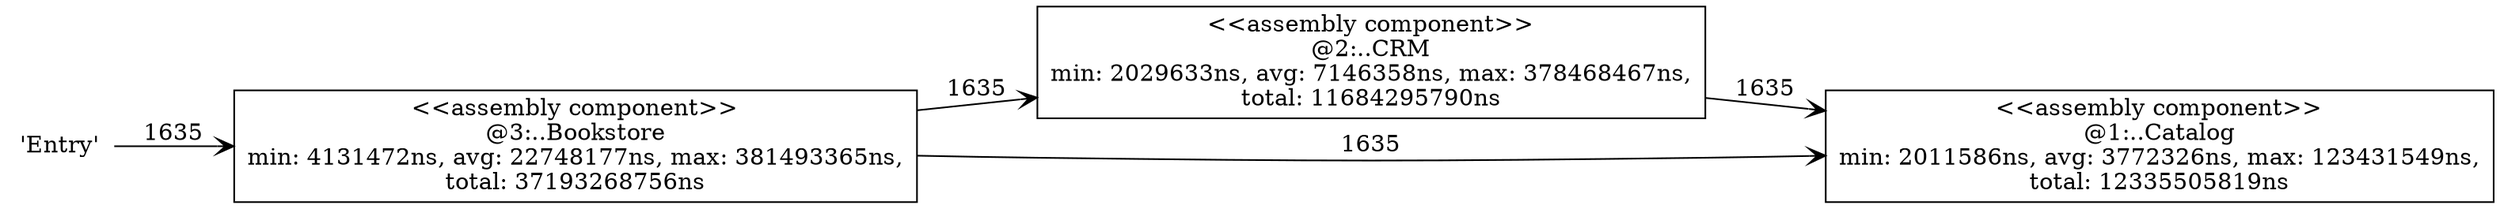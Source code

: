 digraph G {
 rankdir=LR;
"depNode_0" [label="'Entry'",shape="none"]

"depNode_2" [label="<<assembly component>>\n@2:..CRM\nmin: 2029633ns, avg: 7146358ns, max: 378468467ns,\ntotal: 11684295790ns",shape="box",style="filled",color="#000000",fillcolor="white"]

"depNode_1" [label="<<assembly component>>\n@1:..Catalog\nmin: 2011586ns, avg: 3772326ns, max: 123431549ns,\ntotal: 12335505819ns",shape="box",style="filled",color="#000000",fillcolor="white"]

"depNode_3" [label="<<assembly component>>\n@3:..Bookstore\nmin: 4131472ns, avg: 22748177ns, max: 381493365ns,\ntotal: 37193268756ns",shape="box",style="filled",color="#000000",fillcolor="white"]

depNode_0->depNode_3[label=1635, style="solid", arrowhead="open", color="#000000"]
depNode_2->depNode_1[label=1635, style="solid", arrowhead="open", color="#000000"]
depNode_3->depNode_2[label=1635, style="solid", arrowhead="open", color="#000000"]
depNode_3->depNode_1[label=1635, style="solid", arrowhead="open", color="#000000"]
}
